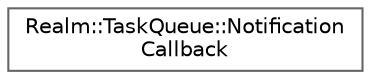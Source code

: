 digraph "Graphical Class Hierarchy"
{
 // LATEX_PDF_SIZE
  bgcolor="transparent";
  edge [fontname=Helvetica,fontsize=10,labelfontname=Helvetica,labelfontsize=10];
  node [fontname=Helvetica,fontsize=10,shape=box,height=0.2,width=0.4];
  rankdir="LR";
  Node0 [id="Node000000",label="Realm::TaskQueue::Notification\lCallback",height=0.2,width=0.4,color="grey40", fillcolor="white", style="filled",URL="$classRealm_1_1TaskQueue_1_1NotificationCallback.html",tooltip=" "];
}
